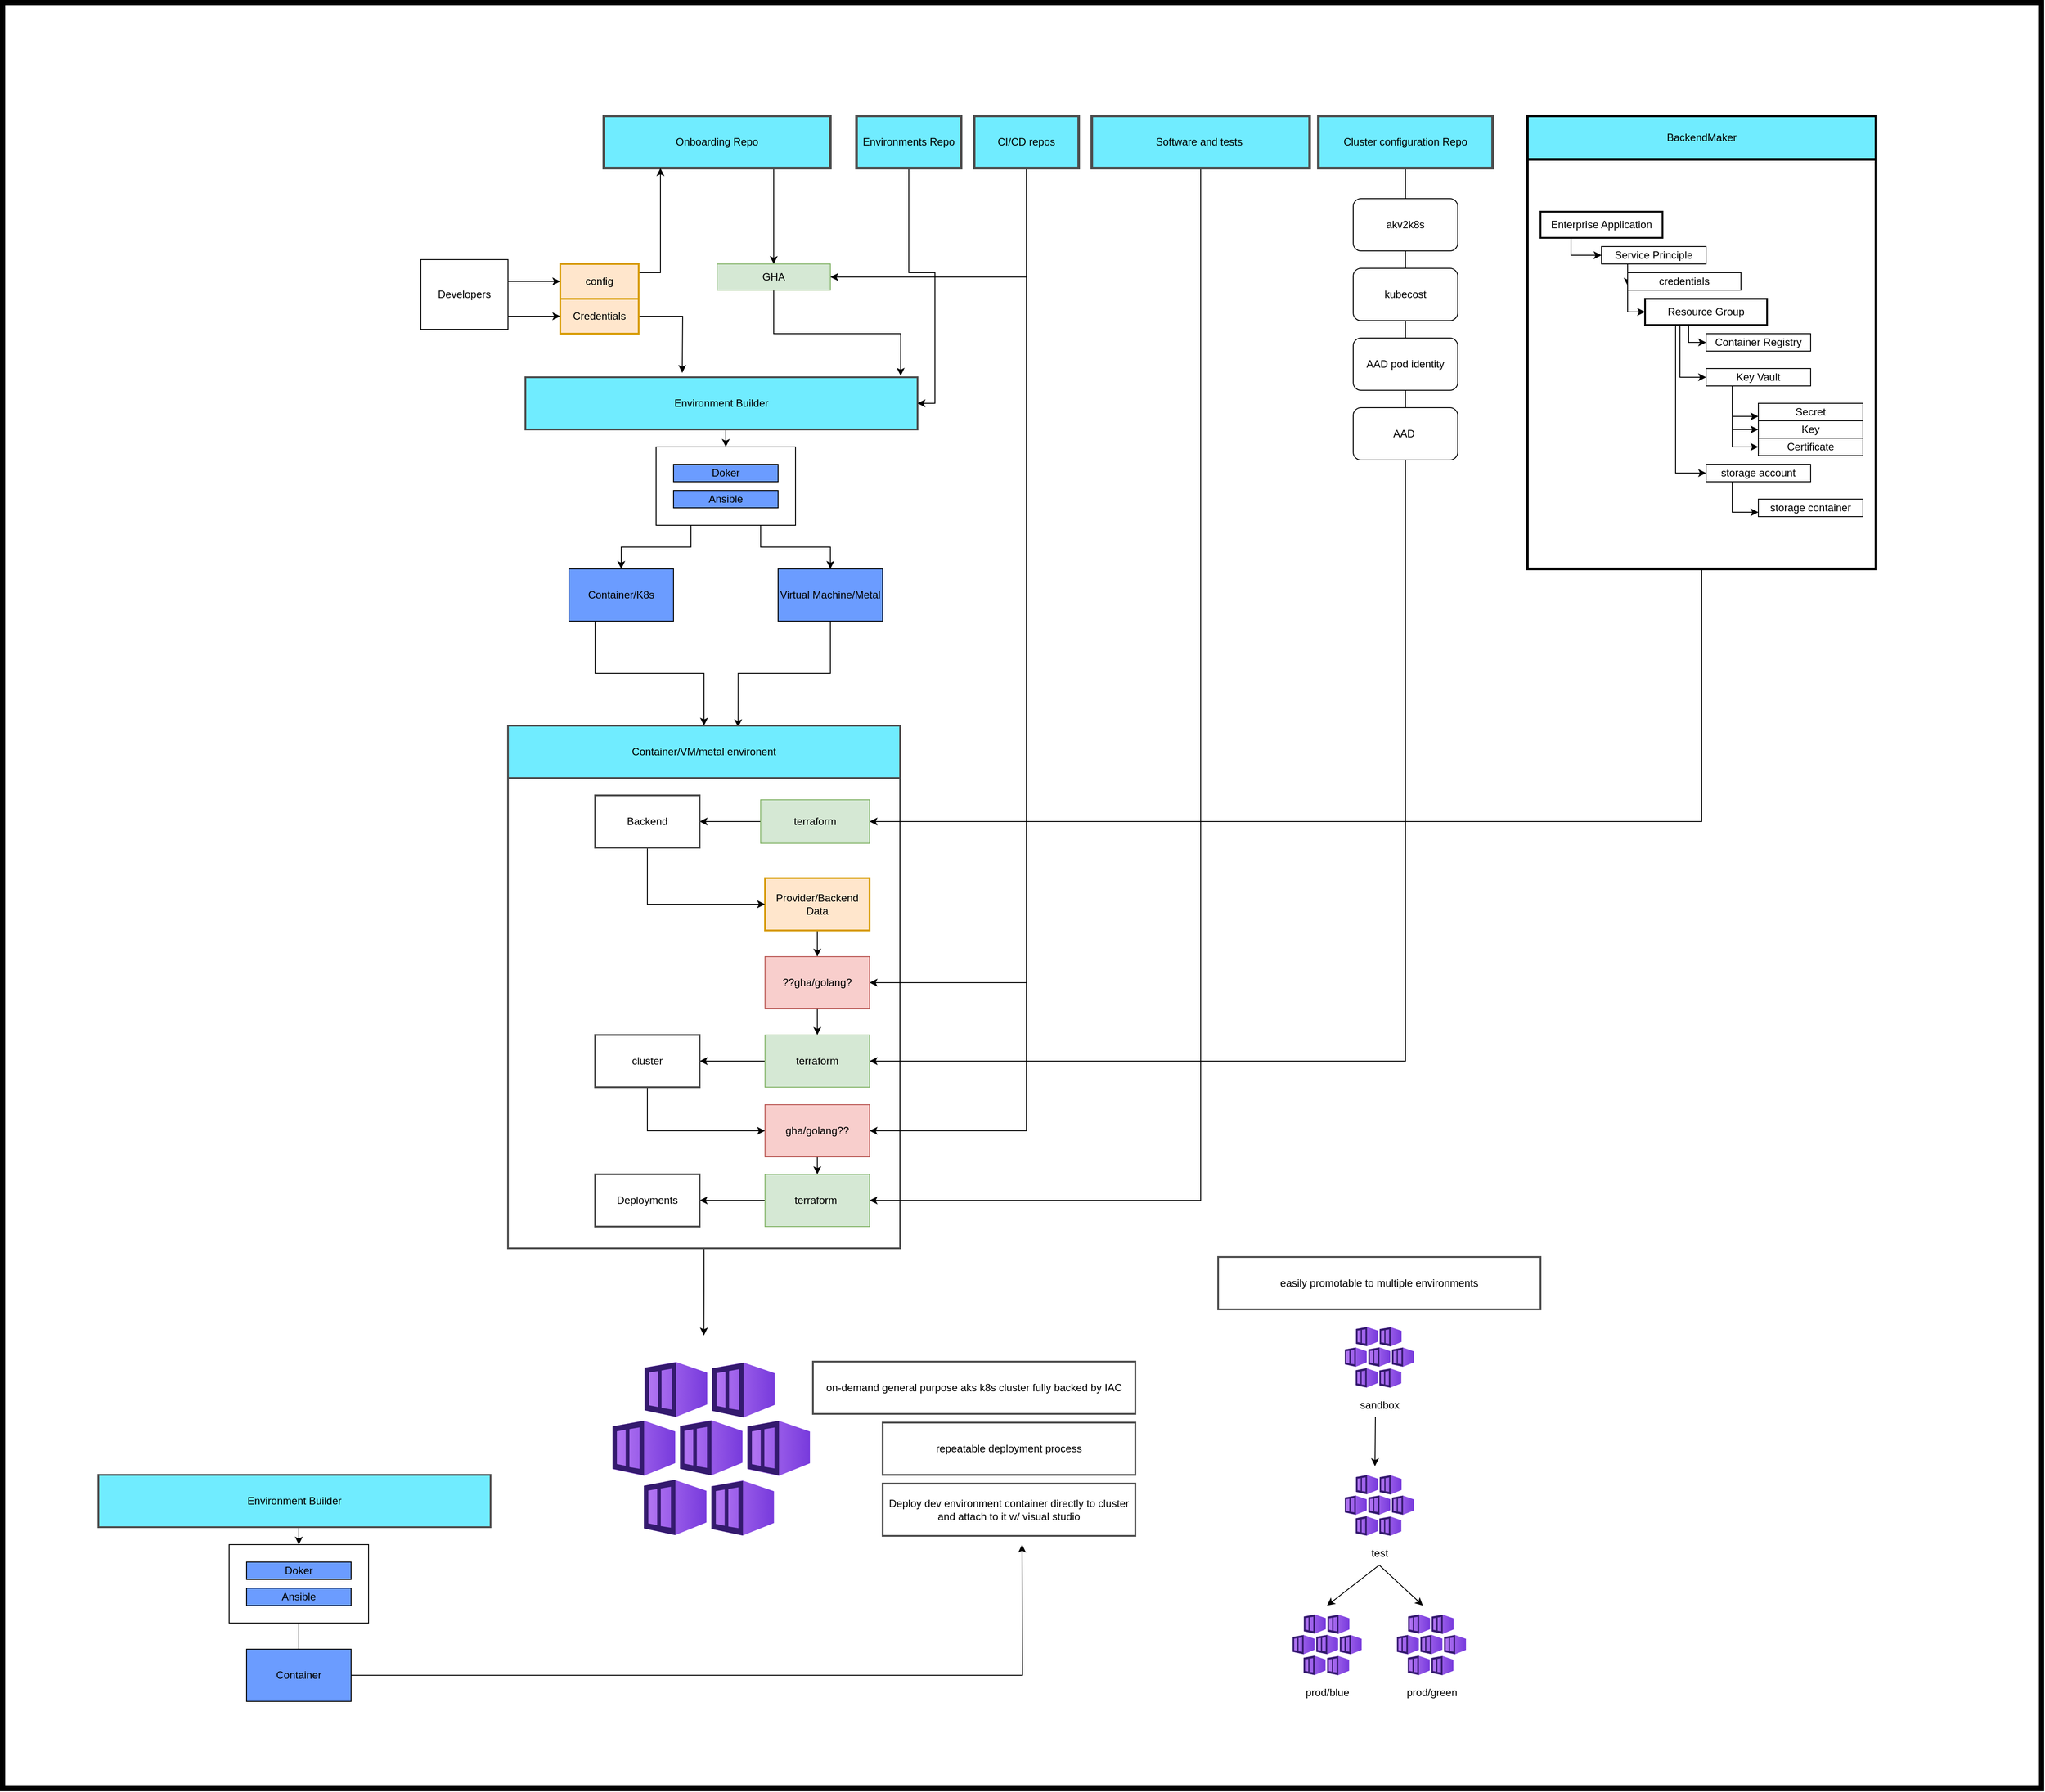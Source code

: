 <mxfile version="14.3.0" type="device"><diagram id="RJUTEB2UKAD4aulMRdat" name="Page-1"><mxGraphModel dx="2700" dy="2760" grid="1" gridSize="10" guides="1" tooltips="1" connect="1" arrows="1" fold="1" page="1" pageScale="1" pageWidth="850" pageHeight="1100" math="0" shadow="0"><root><mxCell id="0"/><mxCell id="1" parent="0"/><mxCell id="zyQr8LG8KZDsijd7GV05-12" value="" style="rounded=0;whiteSpace=wrap;html=1;strokeWidth=6;" vertex="1" parent="1"><mxGeometry x="-450" y="40" width="2340" height="2050" as="geometry"/></mxCell><mxCell id="aScSKPehvWpf9dd8duA3-145" style="edgeStyle=orthogonalEdgeStyle;rounded=0;orthogonalLoop=1;jettySize=auto;html=1;exitX=0.5;exitY=1;exitDx=0;exitDy=0;" parent="1" source="aScSKPehvWpf9dd8duA3-134" edge="1"><mxGeometry relative="1" as="geometry"><mxPoint x="354.833" y="1570" as="targetPoint"/></mxGeometry></mxCell><mxCell id="aScSKPehvWpf9dd8duA3-134" value="" style="whiteSpace=wrap;html=1;strokeColor=#4D4D4D;strokeWidth=2;fillColor=#FFFFFF;" parent="1" vertex="1"><mxGeometry x="130" y="930" width="450" height="540" as="geometry"/></mxCell><mxCell id="aScSKPehvWpf9dd8duA3-124" style="edgeStyle=orthogonalEdgeStyle;rounded=0;orthogonalLoop=1;jettySize=auto;html=1;exitX=0.5;exitY=1;exitDx=0;exitDy=0;entryX=1;entryY=0.5;entryDx=0;entryDy=0;" parent="1" source="aScSKPehvWpf9dd8duA3-60" target="aScSKPehvWpf9dd8duA3-19" edge="1"><mxGeometry relative="1" as="geometry"/></mxCell><mxCell id="aScSKPehvWpf9dd8duA3-60" value="" style="rounded=0;whiteSpace=wrap;html=1;strokeWidth=3;" parent="1" vertex="1"><mxGeometry x="1300" y="220" width="400" height="470" as="geometry"/></mxCell><mxCell id="aScSKPehvWpf9dd8duA3-26" style="edgeStyle=orthogonalEdgeStyle;rounded=0;orthogonalLoop=1;jettySize=auto;html=1;exitX=0.25;exitY=1;exitDx=0;exitDy=0;entryX=0.5;entryY=0;entryDx=0;entryDy=0;" parent="1" source="aScSKPehvWpf9dd8duA3-24" target="aScSKPehvWpf9dd8duA3-22" edge="1"><mxGeometry relative="1" as="geometry"/></mxCell><mxCell id="aScSKPehvWpf9dd8duA3-27" style="edgeStyle=orthogonalEdgeStyle;rounded=0;orthogonalLoop=1;jettySize=auto;html=1;exitX=0.75;exitY=1;exitDx=0;exitDy=0;entryX=0.5;entryY=0;entryDx=0;entryDy=0;" parent="1" source="aScSKPehvWpf9dd8duA3-24" target="aScSKPehvWpf9dd8duA3-23" edge="1"><mxGeometry relative="1" as="geometry"/></mxCell><mxCell id="aScSKPehvWpf9dd8duA3-24" value="" style="whiteSpace=wrap;html=1;" parent="1" vertex="1"><mxGeometry x="300" y="550" width="160" height="90" as="geometry"/></mxCell><mxCell id="aScSKPehvWpf9dd8duA3-5" style="edgeStyle=orthogonalEdgeStyle;rounded=0;orthogonalLoop=1;jettySize=auto;html=1;exitX=0.75;exitY=1;exitDx=0;exitDy=0;" parent="1" source="aScSKPehvWpf9dd8duA3-1" target="aScSKPehvWpf9dd8duA3-4" edge="1"><mxGeometry relative="1" as="geometry"/></mxCell><mxCell id="aScSKPehvWpf9dd8duA3-1" value="Onboarding Repo" style="rounded=0;whiteSpace=wrap;html=1;strokeWidth=3;fillColor=#70ECFF;strokeColor=#4D4D4D;" parent="1" vertex="1"><mxGeometry x="240" y="170" width="260" height="60" as="geometry"/></mxCell><mxCell id="aScSKPehvWpf9dd8duA3-3" style="edgeStyle=orthogonalEdgeStyle;rounded=0;orthogonalLoop=1;jettySize=auto;html=1;exitX=1;exitY=0.25;exitDx=0;exitDy=0;entryX=0.25;entryY=1;entryDx=0;entryDy=0;" parent="1" source="aScSKPehvWpf9dd8duA3-2" target="aScSKPehvWpf9dd8duA3-1" edge="1"><mxGeometry relative="1" as="geometry"/></mxCell><mxCell id="aScSKPehvWpf9dd8duA3-2" value="config" style="rounded=0;whiteSpace=wrap;html=1;fillColor=#ffe6cc;strokeColor=#d79b00;strokeWidth=2;" parent="1" vertex="1"><mxGeometry x="190" y="340" width="90" height="40" as="geometry"/></mxCell><mxCell id="aScSKPehvWpf9dd8duA3-6" style="edgeStyle=orthogonalEdgeStyle;rounded=0;orthogonalLoop=1;jettySize=auto;html=1;exitX=0.5;exitY=1;exitDx=0;exitDy=0;entryX=0.957;entryY=-0.028;entryDx=0;entryDy=0;entryPerimeter=0;" parent="1" source="aScSKPehvWpf9dd8duA3-4" target="aScSKPehvWpf9dd8duA3-7" edge="1"><mxGeometry relative="1" as="geometry"><mxPoint x="460" y="490" as="targetPoint"/></mxGeometry></mxCell><mxCell id="aScSKPehvWpf9dd8duA3-4" value="GHA" style="rounded=0;whiteSpace=wrap;html=1;fillColor=#d5e8d4;strokeColor=#82b366;" parent="1" vertex="1"><mxGeometry x="370" y="340" width="130" height="30" as="geometry"/></mxCell><mxCell id="aScSKPehvWpf9dd8duA3-25" style="edgeStyle=orthogonalEdgeStyle;rounded=0;orthogonalLoop=1;jettySize=auto;html=1;exitX=0.5;exitY=1;exitDx=0;exitDy=0;entryX=0.5;entryY=0;entryDx=0;entryDy=0;" parent="1" source="aScSKPehvWpf9dd8duA3-7" target="aScSKPehvWpf9dd8duA3-24" edge="1"><mxGeometry relative="1" as="geometry"/></mxCell><mxCell id="aScSKPehvWpf9dd8duA3-7" value="Environment Builder" style="rounded=0;whiteSpace=wrap;html=1;fillColor=#70ECFF;strokeWidth=2;strokeColor=#4D4D4D;" parent="1" vertex="1"><mxGeometry x="150" y="470" width="450" height="60" as="geometry"/></mxCell><mxCell id="aScSKPehvWpf9dd8duA3-130" style="edgeStyle=orthogonalEdgeStyle;rounded=0;orthogonalLoop=1;jettySize=auto;html=1;exitX=0.5;exitY=1;exitDx=0;exitDy=0;entryX=1;entryY=0.5;entryDx=0;entryDy=0;" parent="1" source="aScSKPehvWpf9dd8duA3-8" target="aScSKPehvWpf9dd8duA3-7" edge="1"><mxGeometry relative="1" as="geometry"/></mxCell><mxCell id="aScSKPehvWpf9dd8duA3-8" value="Environments Repo" style="rounded=0;whiteSpace=wrap;html=1;strokeWidth=3;fillColor=#70ECFF;strokeColor=#4D4D4D;" parent="1" vertex="1"><mxGeometry x="530" y="170" width="120" height="60" as="geometry"/></mxCell><mxCell id="aScSKPehvWpf9dd8duA3-12" style="edgeStyle=orthogonalEdgeStyle;rounded=0;orthogonalLoop=1;jettySize=auto;html=1;exitX=1;exitY=0.75;exitDx=0;exitDy=0;entryX=0;entryY=0.5;entryDx=0;entryDy=0;" parent="1" source="aScSKPehvWpf9dd8duA3-11" target="aScSKPehvWpf9dd8duA3-2" edge="1"><mxGeometry relative="1" as="geometry"><Array as="points"><mxPoint x="120" y="360"/><mxPoint x="155" y="360"/><mxPoint x="155" y="350"/></Array></mxGeometry></mxCell><mxCell id="aScSKPehvWpf9dd8duA3-31" style="edgeStyle=orthogonalEdgeStyle;rounded=0;orthogonalLoop=1;jettySize=auto;html=1;exitX=1;exitY=0.75;exitDx=0;exitDy=0;entryX=0;entryY=0.5;entryDx=0;entryDy=0;" parent="1" source="aScSKPehvWpf9dd8duA3-11" target="aScSKPehvWpf9dd8duA3-14" edge="1"><mxGeometry relative="1" as="geometry"><Array as="points"><mxPoint x="130" y="390"/><mxPoint x="120" y="390"/><mxPoint x="120" y="400"/></Array></mxGeometry></mxCell><mxCell id="aScSKPehvWpf9dd8duA3-11" value="Developers" style="whiteSpace=wrap;html=1;" parent="1" vertex="1"><mxGeometry x="30" y="335" width="100" height="80" as="geometry"/></mxCell><mxCell id="aScSKPehvWpf9dd8duA3-16" style="edgeStyle=orthogonalEdgeStyle;rounded=0;orthogonalLoop=1;jettySize=auto;html=1;exitX=1;exitY=0.5;exitDx=0;exitDy=0;" parent="1" source="aScSKPehvWpf9dd8duA3-14" edge="1"><mxGeometry relative="1" as="geometry"><mxPoint x="330" y="465" as="targetPoint"/></mxGeometry></mxCell><mxCell id="aScSKPehvWpf9dd8duA3-14" value="Credentials" style="whiteSpace=wrap;html=1;fillColor=#ffe6cc;strokeColor=#d79b00;strokeWidth=2;" parent="1" vertex="1"><mxGeometry x="190" y="380" width="90" height="40" as="geometry"/></mxCell><mxCell id="aScSKPehvWpf9dd8duA3-17" value="Doker" style="whiteSpace=wrap;html=1;fillColor=#6B9CFF;" parent="1" vertex="1"><mxGeometry x="320" y="570" width="120" height="20" as="geometry"/></mxCell><mxCell id="aScSKPehvWpf9dd8duA3-18" value="Ansible" style="whiteSpace=wrap;html=1;fillColor=#6B9CFF;" parent="1" vertex="1"><mxGeometry x="320" y="600" width="120" height="20" as="geometry"/></mxCell><mxCell id="aScSKPehvWpf9dd8duA3-141" style="edgeStyle=orthogonalEdgeStyle;rounded=0;orthogonalLoop=1;jettySize=auto;html=1;exitX=0;exitY=0.5;exitDx=0;exitDy=0;entryX=1;entryY=0.5;entryDx=0;entryDy=0;" parent="1" source="aScSKPehvWpf9dd8duA3-19" target="aScSKPehvWpf9dd8duA3-137" edge="1"><mxGeometry relative="1" as="geometry"/></mxCell><mxCell id="aScSKPehvWpf9dd8duA3-19" value="terraform" style="whiteSpace=wrap;html=1;fillColor=#d5e8d4;strokeColor=#82b366;" parent="1" vertex="1"><mxGeometry x="420" y="955" width="125" height="50" as="geometry"/></mxCell><mxCell id="aScSKPehvWpf9dd8duA3-132" style="edgeStyle=orthogonalEdgeStyle;rounded=0;orthogonalLoop=1;jettySize=auto;html=1;exitX=0.25;exitY=1;exitDx=0;exitDy=0;" parent="1" source="aScSKPehvWpf9dd8duA3-22" target="aScSKPehvWpf9dd8duA3-131" edge="1"><mxGeometry relative="1" as="geometry"><mxPoint x="330" y="879" as="targetPoint"/></mxGeometry></mxCell><mxCell id="aScSKPehvWpf9dd8duA3-22" value="Container/K8s" style="whiteSpace=wrap;html=1;fillColor=#6B9CFF;" parent="1" vertex="1"><mxGeometry x="200" y="690" width="120" height="60" as="geometry"/></mxCell><mxCell id="aScSKPehvWpf9dd8duA3-133" style="edgeStyle=orthogonalEdgeStyle;rounded=0;orthogonalLoop=1;jettySize=auto;html=1;exitX=0.5;exitY=1;exitDx=0;exitDy=0;entryX=0.587;entryY=0.028;entryDx=0;entryDy=0;entryPerimeter=0;" parent="1" source="aScSKPehvWpf9dd8duA3-23" target="aScSKPehvWpf9dd8duA3-131" edge="1"><mxGeometry relative="1" as="geometry"><mxPoint x="420" y="870" as="targetPoint"/></mxGeometry></mxCell><mxCell id="aScSKPehvWpf9dd8duA3-23" value="Virtual Machine/Metal" style="whiteSpace=wrap;html=1;fillColor=#6B9CFF;" parent="1" vertex="1"><mxGeometry x="440" y="690" width="120" height="60" as="geometry"/></mxCell><mxCell id="aScSKPehvWpf9dd8duA3-32" value="BackendMaker" style="rounded=0;whiteSpace=wrap;html=1;fillColor=#70ECFF;strokeWidth=3;" parent="1" vertex="1"><mxGeometry x="1300" y="170" width="400" height="50" as="geometry"/></mxCell><mxCell id="aScSKPehvWpf9dd8duA3-56" style="edgeStyle=orthogonalEdgeStyle;rounded=0;orthogonalLoop=1;jettySize=auto;html=1;exitX=0.25;exitY=1;exitDx=0;exitDy=0;entryX=0;entryY=0.5;entryDx=0;entryDy=0;" parent="1" source="aScSKPehvWpf9dd8duA3-35" target="aScSKPehvWpf9dd8duA3-36" edge="1"><mxGeometry relative="1" as="geometry"/></mxCell><mxCell id="aScSKPehvWpf9dd8duA3-35" value="Enterprise Application" style="rounded=0;whiteSpace=wrap;html=1;strokeWidth=2;" parent="1" vertex="1"><mxGeometry x="1315" y="280" width="140" height="30" as="geometry"/></mxCell><mxCell id="aScSKPehvWpf9dd8duA3-57" style="edgeStyle=orthogonalEdgeStyle;rounded=0;orthogonalLoop=1;jettySize=auto;html=1;exitX=0.25;exitY=1;exitDx=0;exitDy=0;entryX=0;entryY=0.5;entryDx=0;entryDy=0;" parent="1" source="aScSKPehvWpf9dd8duA3-36" target="aScSKPehvWpf9dd8duA3-37" edge="1"><mxGeometry relative="1" as="geometry"/></mxCell><mxCell id="aScSKPehvWpf9dd8duA3-59" style="edgeStyle=orthogonalEdgeStyle;rounded=0;orthogonalLoop=1;jettySize=auto;html=1;exitX=0.25;exitY=1;exitDx=0;exitDy=0;entryX=0;entryY=0.75;entryDx=0;entryDy=0;" parent="1" source="aScSKPehvWpf9dd8duA3-36" target="aScSKPehvWpf9dd8duA3-58" edge="1"><mxGeometry relative="1" as="geometry"/></mxCell><mxCell id="aScSKPehvWpf9dd8duA3-36" value="Service Principle" style="rounded=0;whiteSpace=wrap;html=1;" parent="1" vertex="1"><mxGeometry x="1385" y="320" width="120" height="20" as="geometry"/></mxCell><mxCell id="aScSKPehvWpf9dd8duA3-45" style="edgeStyle=orthogonalEdgeStyle;rounded=0;orthogonalLoop=1;jettySize=auto;html=1;exitX=0.25;exitY=1;exitDx=0;exitDy=0;entryX=0;entryY=0.5;entryDx=0;entryDy=0;" parent="1" source="aScSKPehvWpf9dd8duA3-37" target="aScSKPehvWpf9dd8duA3-38" edge="1"><mxGeometry relative="1" as="geometry"><Array as="points"><mxPoint x="1485" y="410"/><mxPoint x="1485" y="430"/></Array></mxGeometry></mxCell><mxCell id="aScSKPehvWpf9dd8duA3-46" style="edgeStyle=orthogonalEdgeStyle;rounded=0;orthogonalLoop=1;jettySize=auto;html=1;exitX=0;exitY=1;exitDx=0;exitDy=0;entryX=0;entryY=0.5;entryDx=0;entryDy=0;" parent="1" source="aScSKPehvWpf9dd8duA3-37" target="aScSKPehvWpf9dd8duA3-39" edge="1"><mxGeometry relative="1" as="geometry"><Array as="points"><mxPoint x="1475" y="410"/><mxPoint x="1475" y="470"/></Array></mxGeometry></mxCell><mxCell id="aScSKPehvWpf9dd8duA3-55" style="edgeStyle=orthogonalEdgeStyle;rounded=0;orthogonalLoop=1;jettySize=auto;html=1;exitX=0.25;exitY=1;exitDx=0;exitDy=0;entryX=0;entryY=0.5;entryDx=0;entryDy=0;" parent="1" source="aScSKPehvWpf9dd8duA3-37" target="aScSKPehvWpf9dd8duA3-52" edge="1"><mxGeometry relative="1" as="geometry"/></mxCell><mxCell id="aScSKPehvWpf9dd8duA3-37" value="Resource Group" style="rounded=0;whiteSpace=wrap;html=1;strokeWidth=2;" parent="1" vertex="1"><mxGeometry x="1435" y="380" width="140" height="30" as="geometry"/></mxCell><mxCell id="aScSKPehvWpf9dd8duA3-38" value="Container Registry" style="rounded=0;whiteSpace=wrap;html=1;" parent="1" vertex="1"><mxGeometry x="1505" y="420" width="120" height="20" as="geometry"/></mxCell><mxCell id="aScSKPehvWpf9dd8duA3-48" style="edgeStyle=orthogonalEdgeStyle;rounded=0;orthogonalLoop=1;jettySize=auto;html=1;exitX=0.25;exitY=1;exitDx=0;exitDy=0;entryX=0;entryY=0.5;entryDx=0;entryDy=0;" parent="1" source="aScSKPehvWpf9dd8duA3-39" target="aScSKPehvWpf9dd8duA3-43" edge="1"><mxGeometry relative="1" as="geometry"/></mxCell><mxCell id="aScSKPehvWpf9dd8duA3-50" style="edgeStyle=orthogonalEdgeStyle;rounded=0;orthogonalLoop=1;jettySize=auto;html=1;exitX=0.25;exitY=1;exitDx=0;exitDy=0;entryX=0;entryY=0.75;entryDx=0;entryDy=0;" parent="1" source="aScSKPehvWpf9dd8duA3-39" target="aScSKPehvWpf9dd8duA3-41" edge="1"><mxGeometry relative="1" as="geometry"/></mxCell><mxCell id="aScSKPehvWpf9dd8duA3-51" style="edgeStyle=orthogonalEdgeStyle;rounded=0;orthogonalLoop=1;jettySize=auto;html=1;exitX=0.25;exitY=1;exitDx=0;exitDy=0;entryX=0;entryY=0.5;entryDx=0;entryDy=0;" parent="1" source="aScSKPehvWpf9dd8duA3-39" target="aScSKPehvWpf9dd8duA3-42" edge="1"><mxGeometry relative="1" as="geometry"/></mxCell><mxCell id="aScSKPehvWpf9dd8duA3-39" value="Key Vault" style="rounded=0;whiteSpace=wrap;html=1;" parent="1" vertex="1"><mxGeometry x="1505" y="460" width="120" height="20" as="geometry"/></mxCell><mxCell id="aScSKPehvWpf9dd8duA3-41" value="Secret" style="rounded=0;whiteSpace=wrap;html=1;" parent="1" vertex="1"><mxGeometry x="1565" y="500" width="120" height="20" as="geometry"/></mxCell><mxCell id="aScSKPehvWpf9dd8duA3-42" value="Certificate" style="rounded=0;whiteSpace=wrap;html=1;" parent="1" vertex="1"><mxGeometry x="1565" y="540" width="120" height="20" as="geometry"/></mxCell><mxCell id="aScSKPehvWpf9dd8duA3-43" value="Key" style="rounded=0;whiteSpace=wrap;html=1;" parent="1" vertex="1"><mxGeometry x="1565" y="520" width="120" height="20" as="geometry"/></mxCell><mxCell id="aScSKPehvWpf9dd8duA3-54" style="edgeStyle=orthogonalEdgeStyle;rounded=0;orthogonalLoop=1;jettySize=auto;html=1;exitX=0.25;exitY=1;exitDx=0;exitDy=0;entryX=0;entryY=0.75;entryDx=0;entryDy=0;" parent="1" source="aScSKPehvWpf9dd8duA3-52" target="aScSKPehvWpf9dd8duA3-53" edge="1"><mxGeometry relative="1" as="geometry"/></mxCell><mxCell id="aScSKPehvWpf9dd8duA3-52" value="storage account" style="rounded=0;whiteSpace=wrap;html=1;" parent="1" vertex="1"><mxGeometry x="1505" y="570" width="120" height="20" as="geometry"/></mxCell><mxCell id="aScSKPehvWpf9dd8duA3-53" value="storage container" style="rounded=0;whiteSpace=wrap;html=1;" parent="1" vertex="1"><mxGeometry x="1565" y="610" width="120" height="20" as="geometry"/></mxCell><mxCell id="aScSKPehvWpf9dd8duA3-58" value="credentials" style="rounded=0;whiteSpace=wrap;html=1;" parent="1" vertex="1"><mxGeometry x="1415" y="350" width="130" height="20" as="geometry"/></mxCell><mxCell id="aScSKPehvWpf9dd8duA3-65" style="edgeStyle=orthogonalEdgeStyle;rounded=0;orthogonalLoop=1;jettySize=auto;html=1;exitX=0.5;exitY=1;exitDx=0;exitDy=0;entryX=0.5;entryY=0;entryDx=0;entryDy=0;" parent="1" source="aScSKPehvWpf9dd8duA3-63" target="aScSKPehvWpf9dd8duA3-64" edge="1"><mxGeometry relative="1" as="geometry"/></mxCell><mxCell id="aScSKPehvWpf9dd8duA3-63" value="Provider/Backend Data" style="rounded=0;whiteSpace=wrap;html=1;fillColor=#ffe6cc;strokeColor=#d79b00;strokeWidth=2;" parent="1" vertex="1"><mxGeometry x="425" y="1045" width="120" height="60" as="geometry"/></mxCell><mxCell id="aScSKPehvWpf9dd8duA3-91" style="edgeStyle=orthogonalEdgeStyle;rounded=0;orthogonalLoop=1;jettySize=auto;html=1;exitX=0.5;exitY=1;exitDx=0;exitDy=0;entryX=0.5;entryY=0;entryDx=0;entryDy=0;" parent="1" source="aScSKPehvWpf9dd8duA3-64" target="aScSKPehvWpf9dd8duA3-90" edge="1"><mxGeometry relative="1" as="geometry"/></mxCell><mxCell id="aScSKPehvWpf9dd8duA3-64" value="??gha/golang?" style="rounded=0;whiteSpace=wrap;html=1;fillColor=#f8cecc;strokeColor=#b85450;" parent="1" vertex="1"><mxGeometry x="425" y="1135" width="120" height="60" as="geometry"/></mxCell><mxCell id="aScSKPehvWpf9dd8duA3-125" style="edgeStyle=orthogonalEdgeStyle;rounded=0;orthogonalLoop=1;jettySize=auto;html=1;exitX=0.5;exitY=1;exitDx=0;exitDy=0;entryX=1;entryY=0.5;entryDx=0;entryDy=0;" parent="1" source="aScSKPehvWpf9dd8duA3-67" target="aScSKPehvWpf9dd8duA3-90" edge="1"><mxGeometry relative="1" as="geometry"/></mxCell><mxCell id="aScSKPehvWpf9dd8duA3-67" value="Cluster configuration Repo" style="rounded=0;whiteSpace=wrap;html=1;strokeWidth=3;fillColor=#70ECFF;strokeColor=#4D4D4D;" parent="1" vertex="1"><mxGeometry x="1060" y="170" width="200" height="60" as="geometry"/></mxCell><mxCell id="aScSKPehvWpf9dd8duA3-142" style="edgeStyle=orthogonalEdgeStyle;rounded=0;orthogonalLoop=1;jettySize=auto;html=1;exitX=0;exitY=0.5;exitDx=0;exitDy=0;" parent="1" source="aScSKPehvWpf9dd8duA3-90" target="aScSKPehvWpf9dd8duA3-138" edge="1"><mxGeometry relative="1" as="geometry"/></mxCell><mxCell id="aScSKPehvWpf9dd8duA3-90" value="terraform" style="rounded=0;whiteSpace=wrap;html=1;fillColor=#d5e8d4;strokeColor=#82b366;" parent="1" vertex="1"><mxGeometry x="425" y="1225" width="120" height="60" as="geometry"/></mxCell><mxCell id="aScSKPehvWpf9dd8duA3-96" style="edgeStyle=orthogonalEdgeStyle;rounded=0;orthogonalLoop=1;jettySize=auto;html=1;exitX=0.5;exitY=1;exitDx=0;exitDy=0;entryX=0.5;entryY=0;entryDx=0;entryDy=0;" parent="1" source="aScSKPehvWpf9dd8duA3-93" target="aScSKPehvWpf9dd8duA3-95" edge="1"><mxGeometry relative="1" as="geometry"/></mxCell><mxCell id="aScSKPehvWpf9dd8duA3-93" value="gha/golang??" style="rounded=0;whiteSpace=wrap;html=1;fillColor=#f8cecc;strokeColor=#b85450;" parent="1" vertex="1"><mxGeometry x="425" y="1305" width="120" height="60" as="geometry"/></mxCell><mxCell id="aScSKPehvWpf9dd8duA3-144" style="edgeStyle=orthogonalEdgeStyle;rounded=0;orthogonalLoop=1;jettySize=auto;html=1;exitX=0;exitY=0.5;exitDx=0;exitDy=0;entryX=1;entryY=0.5;entryDx=0;entryDy=0;" parent="1" source="aScSKPehvWpf9dd8duA3-95" target="aScSKPehvWpf9dd8duA3-139" edge="1"><mxGeometry relative="1" as="geometry"/></mxCell><mxCell id="aScSKPehvWpf9dd8duA3-95" value="terraform&amp;nbsp;" style="rounded=0;whiteSpace=wrap;html=1;fillColor=#d5e8d4;strokeColor=#82b366;" parent="1" vertex="1"><mxGeometry x="425" y="1385" width="120" height="60" as="geometry"/></mxCell><mxCell id="aScSKPehvWpf9dd8duA3-126" style="edgeStyle=orthogonalEdgeStyle;rounded=0;orthogonalLoop=1;jettySize=auto;html=1;exitX=0.5;exitY=1;exitDx=0;exitDy=0;entryX=1;entryY=0.5;entryDx=0;entryDy=0;" parent="1" source="aScSKPehvWpf9dd8duA3-97" target="aScSKPehvWpf9dd8duA3-95" edge="1"><mxGeometry relative="1" as="geometry"/></mxCell><mxCell id="aScSKPehvWpf9dd8duA3-97" value="Software and tests&amp;nbsp;" style="rounded=0;whiteSpace=wrap;html=1;strokeWidth=3;fillColor=#70ECFF;strokeColor=#4D4D4D;" parent="1" vertex="1"><mxGeometry x="800" y="170" width="250" height="60" as="geometry"/></mxCell><mxCell id="aScSKPehvWpf9dd8duA3-104" value="akv2k8s" style="rounded=1;whiteSpace=wrap;html=1;" parent="1" vertex="1"><mxGeometry x="1100" y="265" width="120" height="60" as="geometry"/></mxCell><mxCell id="aScSKPehvWpf9dd8duA3-115" style="edgeStyle=orthogonalEdgeStyle;rounded=0;orthogonalLoop=1;jettySize=auto;html=1;exitX=0.5;exitY=1;exitDx=0;exitDy=0;entryX=1;entryY=0.5;entryDx=0;entryDy=0;" parent="1" source="aScSKPehvWpf9dd8duA3-114" target="aScSKPehvWpf9dd8duA3-4" edge="1"><mxGeometry relative="1" as="geometry"/></mxCell><mxCell id="aScSKPehvWpf9dd8duA3-116" style="edgeStyle=orthogonalEdgeStyle;rounded=0;orthogonalLoop=1;jettySize=auto;html=1;exitX=0.5;exitY=1;exitDx=0;exitDy=0;entryX=1;entryY=0.5;entryDx=0;entryDy=0;" parent="1" source="aScSKPehvWpf9dd8duA3-114" target="aScSKPehvWpf9dd8duA3-64" edge="1"><mxGeometry relative="1" as="geometry"/></mxCell><mxCell id="aScSKPehvWpf9dd8duA3-117" style="edgeStyle=orthogonalEdgeStyle;rounded=0;orthogonalLoop=1;jettySize=auto;html=1;exitX=0.5;exitY=1;exitDx=0;exitDy=0;entryX=1;entryY=0.5;entryDx=0;entryDy=0;" parent="1" source="aScSKPehvWpf9dd8duA3-114" target="aScSKPehvWpf9dd8duA3-93" edge="1"><mxGeometry relative="1" as="geometry"/></mxCell><mxCell id="aScSKPehvWpf9dd8duA3-114" value="CI/CD repos" style="rounded=0;whiteSpace=wrap;html=1;strokeWidth=3;fillColor=#70ECFF;strokeColor=#4D4D4D;" parent="1" vertex="1"><mxGeometry x="665" y="170" width="120" height="60" as="geometry"/></mxCell><mxCell id="aScSKPehvWpf9dd8duA3-127" value="kubecost" style="rounded=1;whiteSpace=wrap;html=1;" parent="1" vertex="1"><mxGeometry x="1100" y="345" width="120" height="60" as="geometry"/></mxCell><mxCell id="aScSKPehvWpf9dd8duA3-128" value="AAD pod identity" style="rounded=1;whiteSpace=wrap;html=1;" parent="1" vertex="1"><mxGeometry x="1100" y="425" width="120" height="60" as="geometry"/></mxCell><mxCell id="aScSKPehvWpf9dd8duA3-129" value="AAD&amp;nbsp;" style="rounded=1;whiteSpace=wrap;html=1;" parent="1" vertex="1"><mxGeometry x="1100" y="505" width="120" height="60" as="geometry"/></mxCell><mxCell id="aScSKPehvWpf9dd8duA3-131" value="Container/VM/metal environent" style="rounded=0;whiteSpace=wrap;html=1;fillColor=#70ECFF;strokeWidth=2;strokeColor=#4D4D4D;" parent="1" vertex="1"><mxGeometry x="130" y="870" width="450" height="60" as="geometry"/></mxCell><mxCell id="aScSKPehvWpf9dd8duA3-140" style="edgeStyle=orthogonalEdgeStyle;rounded=0;orthogonalLoop=1;jettySize=auto;html=1;exitX=1;exitY=1;exitDx=0;exitDy=0;entryX=0;entryY=0.5;entryDx=0;entryDy=0;" parent="1" source="aScSKPehvWpf9dd8duA3-137" target="aScSKPehvWpf9dd8duA3-63" edge="1"><mxGeometry relative="1" as="geometry"><Array as="points"><mxPoint x="290" y="1010"/><mxPoint x="290" y="1075"/></Array></mxGeometry></mxCell><mxCell id="aScSKPehvWpf9dd8duA3-137" value="Backend" style="whiteSpace=wrap;html=1;strokeColor=#4D4D4D;strokeWidth=2;fillColor=#FFFFFF;" parent="1" vertex="1"><mxGeometry x="230" y="950" width="120" height="60" as="geometry"/></mxCell><mxCell id="aScSKPehvWpf9dd8duA3-143" style="edgeStyle=orthogonalEdgeStyle;rounded=0;orthogonalLoop=1;jettySize=auto;html=1;exitX=0.5;exitY=1;exitDx=0;exitDy=0;entryX=0;entryY=0.5;entryDx=0;entryDy=0;" parent="1" source="aScSKPehvWpf9dd8duA3-138" target="aScSKPehvWpf9dd8duA3-93" edge="1"><mxGeometry relative="1" as="geometry"/></mxCell><mxCell id="aScSKPehvWpf9dd8duA3-138" value="cluster" style="whiteSpace=wrap;html=1;strokeColor=#4D4D4D;strokeWidth=2;fillColor=#FFFFFF;" parent="1" vertex="1"><mxGeometry x="230" y="1225" width="120" height="60" as="geometry"/></mxCell><mxCell id="aScSKPehvWpf9dd8duA3-139" value="Deployments" style="whiteSpace=wrap;html=1;strokeColor=#4D4D4D;strokeWidth=2;fillColor=#FFFFFF;" parent="1" vertex="1"><mxGeometry x="230" y="1385" width="120" height="60" as="geometry"/></mxCell><mxCell id="aScSKPehvWpf9dd8duA3-146" value="" style="aspect=fixed;html=1;points=[];align=center;image;fontSize=12;image=img/lib/azure2/containers/Kubernetes_Services.svg;strokeColor=#4D4D4D;strokeWidth=2;fillColor=#FFFFFF;" parent="1" vertex="1"><mxGeometry x="250" y="1600" width="226.67" height="200" as="geometry"/></mxCell><mxCell id="aScSKPehvWpf9dd8duA3-147" value="on-demand general purpose aks k8s cluster fully backed by IAC" style="whiteSpace=wrap;html=1;strokeColor=#4D4D4D;strokeWidth=2;fillColor=#FFFFFF;" parent="1" vertex="1"><mxGeometry x="480" y="1600" width="370" height="60" as="geometry"/></mxCell><mxCell id="aScSKPehvWpf9dd8duA3-148" value="repeatable deployment process" style="whiteSpace=wrap;html=1;strokeColor=#4D4D4D;strokeWidth=2;fillColor=#FFFFFF;" parent="1" vertex="1"><mxGeometry x="560" y="1670" width="290" height="60" as="geometry"/></mxCell><mxCell id="aScSKPehvWpf9dd8duA3-150" style="edgeStyle=orthogonalEdgeStyle;rounded=0;orthogonalLoop=1;jettySize=auto;html=1;exitX=0.25;exitY=1;exitDx=0;exitDy=0;entryX=0.5;entryY=0;entryDx=0;entryDy=0;" parent="1" source="aScSKPehvWpf9dd8duA3-152" target="aScSKPehvWpf9dd8duA3-157" edge="1"><mxGeometry relative="1" as="geometry"><Array as="points"><mxPoint x="-110" y="1900"/><mxPoint x="-110" y="1990"/></Array></mxGeometry></mxCell><mxCell id="aScSKPehvWpf9dd8duA3-152" value="" style="whiteSpace=wrap;html=1;" parent="1" vertex="1"><mxGeometry x="-190" y="1810" width="160" height="90" as="geometry"/></mxCell><mxCell id="aScSKPehvWpf9dd8duA3-153" style="edgeStyle=orthogonalEdgeStyle;rounded=0;orthogonalLoop=1;jettySize=auto;html=1;exitX=0.5;exitY=1;exitDx=0;exitDy=0;entryX=0.5;entryY=0;entryDx=0;entryDy=0;" parent="1" source="aScSKPehvWpf9dd8duA3-154" target="aScSKPehvWpf9dd8duA3-152" edge="1"><mxGeometry relative="1" as="geometry"/></mxCell><mxCell id="aScSKPehvWpf9dd8duA3-154" value="Environment Builder" style="rounded=0;whiteSpace=wrap;html=1;fillColor=#70ECFF;strokeWidth=2;strokeColor=#4D4D4D;" parent="1" vertex="1"><mxGeometry x="-340" y="1730" width="450" height="60" as="geometry"/></mxCell><mxCell id="aScSKPehvWpf9dd8duA3-155" value="Doker" style="whiteSpace=wrap;html=1;fillColor=#6B9CFF;" parent="1" vertex="1"><mxGeometry x="-170" y="1830" width="120" height="20" as="geometry"/></mxCell><mxCell id="aScSKPehvWpf9dd8duA3-156" value="Ansible" style="whiteSpace=wrap;html=1;fillColor=#6B9CFF;" parent="1" vertex="1"><mxGeometry x="-170" y="1860" width="120" height="20" as="geometry"/></mxCell><mxCell id="aScSKPehvWpf9dd8duA3-159" style="edgeStyle=orthogonalEdgeStyle;rounded=0;orthogonalLoop=1;jettySize=auto;html=1;exitX=1;exitY=0.5;exitDx=0;exitDy=0;" parent="1" source="aScSKPehvWpf9dd8duA3-157" edge="1"><mxGeometry relative="1" as="geometry"><mxPoint x="720" y="1810" as="targetPoint"/></mxGeometry></mxCell><mxCell id="aScSKPehvWpf9dd8duA3-157" value="Container" style="whiteSpace=wrap;html=1;fillColor=#6B9CFF;" parent="1" vertex="1"><mxGeometry x="-170" y="1930" width="120" height="60" as="geometry"/></mxCell><mxCell id="aScSKPehvWpf9dd8duA3-160" value="Deploy dev environment container directly to cluster and attach to it w/ visual studio" style="whiteSpace=wrap;html=1;strokeColor=#4D4D4D;strokeWidth=2;fillColor=#FFFFFF;" parent="1" vertex="1"><mxGeometry x="560" y="1740" width="290" height="60" as="geometry"/></mxCell><mxCell id="aScSKPehvWpf9dd8duA3-161" value="easily promotable to multiple environments" style="whiteSpace=wrap;html=1;strokeColor=#4D4D4D;strokeWidth=2;fillColor=#FFFFFF;" parent="1" vertex="1"><mxGeometry x="945" y="1480" width="370" height="60" as="geometry"/></mxCell><mxCell id="aScSKPehvWpf9dd8duA3-164" value="" style="aspect=fixed;html=1;points=[];align=center;image;fontSize=12;image=img/lib/azure2/containers/Kubernetes_Services.svg;strokeColor=#4D4D4D;strokeWidth=2;fillColor=#FFFFFF;" parent="1" vertex="1"><mxGeometry x="1090.33" y="1560" width="79.33" height="70" as="geometry"/></mxCell><mxCell id="zyQr8LG8KZDsijd7GV05-1" value="sandbox" style="text;html=1;align=center;verticalAlign=middle;resizable=0;points=[];autosize=1;" vertex="1" parent="1"><mxGeometry x="1099.99" y="1640" width="60" height="20" as="geometry"/></mxCell><mxCell id="zyQr8LG8KZDsijd7GV05-2" value="" style="aspect=fixed;html=1;points=[];align=center;image;fontSize=12;image=img/lib/azure2/containers/Kubernetes_Services.svg;strokeColor=#4D4D4D;strokeWidth=2;fillColor=#FFFFFF;" vertex="1" parent="1"><mxGeometry x="1090.34" y="1730" width="79.33" height="70" as="geometry"/></mxCell><mxCell id="zyQr8LG8KZDsijd7GV05-3" value="" style="aspect=fixed;html=1;points=[];align=center;image;fontSize=12;image=img/lib/azure2/containers/Kubernetes_Services.svg;strokeColor=#4D4D4D;strokeWidth=2;fillColor=#FFFFFF;" vertex="1" parent="1"><mxGeometry x="1030.49" y="1890" width="79.33" height="70" as="geometry"/></mxCell><mxCell id="zyQr8LG8KZDsijd7GV05-4" value="" style="aspect=fixed;html=1;points=[];align=center;image;fontSize=12;image=img/lib/azure2/containers/Kubernetes_Services.svg;strokeColor=#4D4D4D;strokeWidth=2;fillColor=#FFFFFF;" vertex="1" parent="1"><mxGeometry x="1150.15" y="1890" width="79.33" height="70" as="geometry"/></mxCell><mxCell id="zyQr8LG8KZDsijd7GV05-5" value="test" style="text;html=1;align=center;verticalAlign=middle;resizable=0;points=[];autosize=1;" vertex="1" parent="1"><mxGeometry x="1115.01" y="1810" width="30" height="20" as="geometry"/></mxCell><mxCell id="zyQr8LG8KZDsijd7GV05-6" value="prod/blue" style="text;html=1;align=center;verticalAlign=middle;resizable=0;points=[];autosize=1;" vertex="1" parent="1"><mxGeometry x="1034.8" y="1970" width="70" height="20" as="geometry"/></mxCell><mxCell id="zyQr8LG8KZDsijd7GV05-7" value="prod/green" style="text;html=1;align=center;verticalAlign=middle;resizable=0;points=[];autosize=1;" vertex="1" parent="1"><mxGeometry x="1154.81" y="1970" width="70" height="20" as="geometry"/></mxCell><mxCell id="zyQr8LG8KZDsijd7GV05-8" value="" style="endArrow=classic;html=1;exitX=0.425;exitY=1.167;exitDx=0;exitDy=0;exitPerimeter=0;" edge="1" parent="1" source="zyQr8LG8KZDsijd7GV05-1"><mxGeometry width="50" height="50" relative="1" as="geometry"><mxPoint x="1170" y="1850" as="sourcePoint"/><mxPoint x="1125" y="1720" as="targetPoint"/></mxGeometry></mxCell><mxCell id="zyQr8LG8KZDsijd7GV05-9" value="" style="endArrow=classic;html=1;exitX=0.425;exitY=1.167;exitDx=0;exitDy=0;exitPerimeter=0;" edge="1" parent="1"><mxGeometry width="50" height="50" relative="1" as="geometry"><mxPoint x="1130.06" y="1833.34" as="sourcePoint"/><mxPoint x="1070" y="1880" as="targetPoint"/></mxGeometry></mxCell><mxCell id="zyQr8LG8KZDsijd7GV05-10" value="" style="endArrow=classic;html=1;exitX=0.489;exitY=1.167;exitDx=0;exitDy=0;exitPerimeter=0;" edge="1" parent="1" source="zyQr8LG8KZDsijd7GV05-5"><mxGeometry width="50" height="50" relative="1" as="geometry"><mxPoint x="1140.06" y="1843.34" as="sourcePoint"/><mxPoint x="1180" y="1880" as="targetPoint"/></mxGeometry></mxCell></root></mxGraphModel></diagram></mxfile>